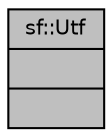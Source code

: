 digraph "sf::Utf"
{
 // LATEX_PDF_SIZE
  edge [fontname="Helvetica",fontsize="10",labelfontname="Helvetica",labelfontsize="10"];
  node [fontname="Helvetica",fontsize="10",shape=record];
  Node1 [label="{sf::Utf\n||}",height=0.2,width=0.4,color="black", fillcolor="grey75", style="filled", fontcolor="black",tooltip=" "];
}
